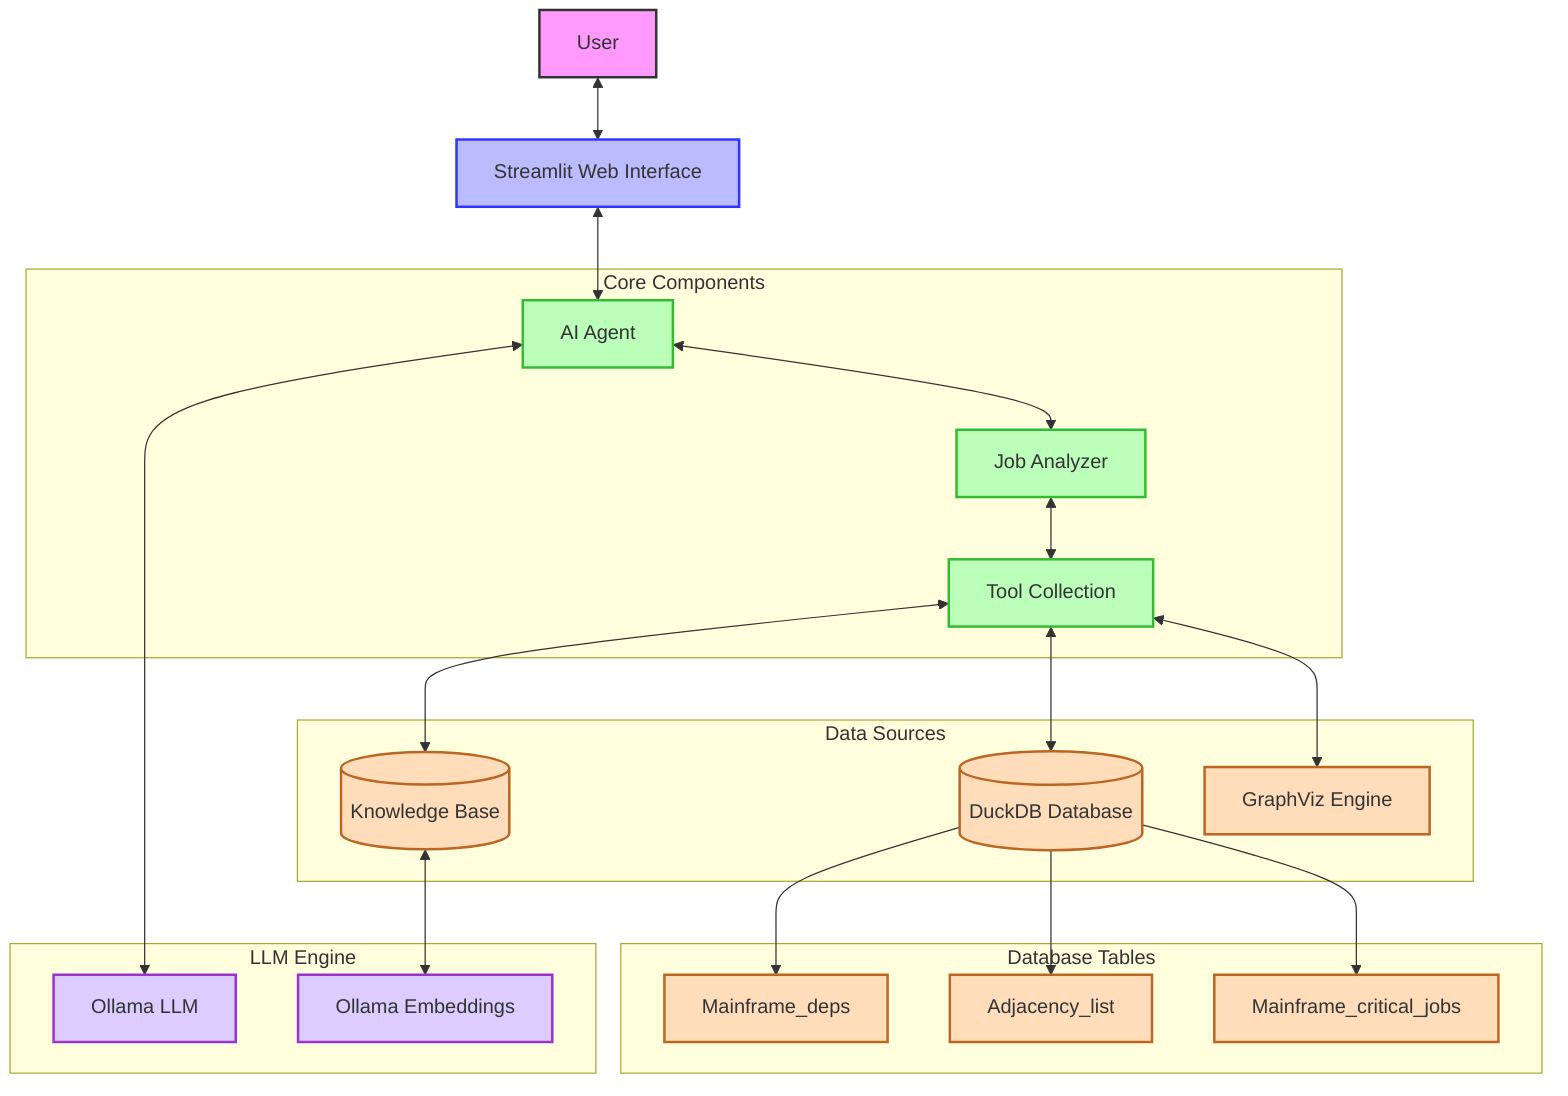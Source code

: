flowchart TD
    User[User] <--> WebUI[Streamlit Web Interface]
    WebUI <--> Agent[AI Agent]
    
    subgraph "Core Components"
        Agent <--> JobAnalyzer[Job Analyzer]
        JobAnalyzer <--> Tools[Tool Collection]
    end
    
    subgraph "Data Sources"
        Tools <--> DB[(DuckDB Database)]
        Tools <--> KB[(Knowledge Base)]
        Tools <--> GraphViz[GraphViz Engine]
    end
    
    subgraph "Database Tables"
        DB --> Deps[Mainframe_deps]
        DB --> Adj[Adjacency_list]
        DB --> Critical[Mainframe_critical_jobs]
    end
    
    subgraph "LLM Engine"
        Agent <--> LLM[Ollama LLM]
        KB <--> Embeddings[Ollama Embeddings]
    end
    
    classDef user fill:#f9f,stroke:#333,stroke-width:2px;
    classDef ui fill:#bbf,stroke:#33f,stroke-width:2px;
    classDef core fill:#bfb,stroke:#3b3,stroke-width:2px;
    classDef data fill:#fdb,stroke:#b62,stroke-width:2px;
    classDef llm fill:#dcf,stroke:#93c,stroke-width:2px;
    
    class User user;
    class WebUI ui;
    class Agent,JobAnalyzer,Tools core;
    class DB,KB,GraphViz,Deps,Adj,Critical data;
    class LLM,Embeddings llm;